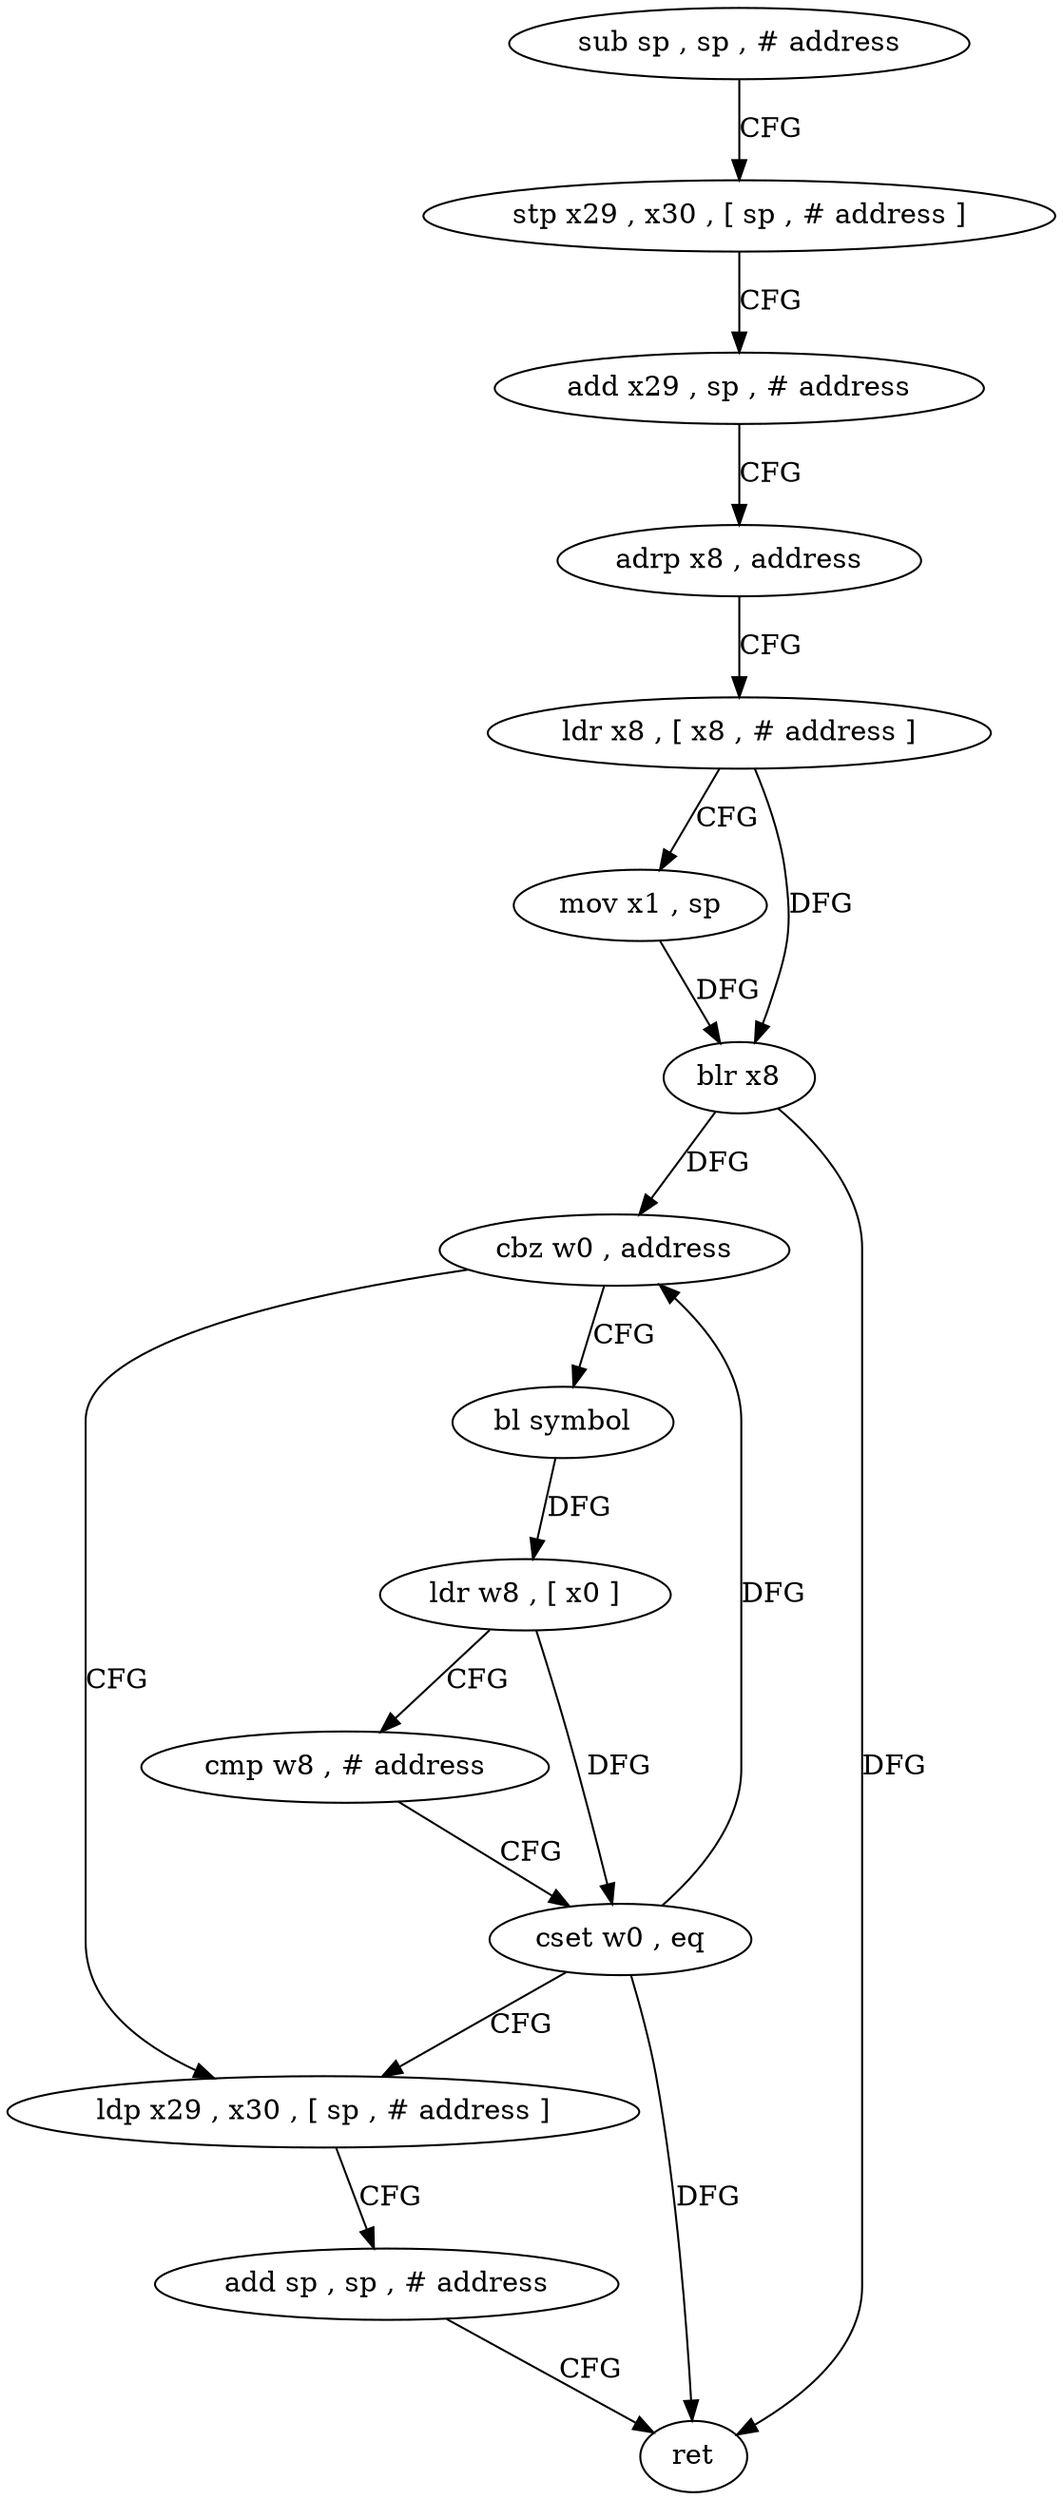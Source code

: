 digraph "func" {
"4211716" [label = "sub sp , sp , # address" ]
"4211720" [label = "stp x29 , x30 , [ sp , # address ]" ]
"4211724" [label = "add x29 , sp , # address" ]
"4211728" [label = "adrp x8 , address" ]
"4211732" [label = "ldr x8 , [ x8 , # address ]" ]
"4211736" [label = "mov x1 , sp" ]
"4211740" [label = "blr x8" ]
"4211744" [label = "cbz w0 , address" ]
"4211764" [label = "ldp x29 , x30 , [ sp , # address ]" ]
"4211748" [label = "bl symbol" ]
"4211768" [label = "add sp , sp , # address" ]
"4211772" [label = "ret" ]
"4211752" [label = "ldr w8 , [ x0 ]" ]
"4211756" [label = "cmp w8 , # address" ]
"4211760" [label = "cset w0 , eq" ]
"4211716" -> "4211720" [ label = "CFG" ]
"4211720" -> "4211724" [ label = "CFG" ]
"4211724" -> "4211728" [ label = "CFG" ]
"4211728" -> "4211732" [ label = "CFG" ]
"4211732" -> "4211736" [ label = "CFG" ]
"4211732" -> "4211740" [ label = "DFG" ]
"4211736" -> "4211740" [ label = "DFG" ]
"4211740" -> "4211744" [ label = "DFG" ]
"4211740" -> "4211772" [ label = "DFG" ]
"4211744" -> "4211764" [ label = "CFG" ]
"4211744" -> "4211748" [ label = "CFG" ]
"4211764" -> "4211768" [ label = "CFG" ]
"4211748" -> "4211752" [ label = "DFG" ]
"4211768" -> "4211772" [ label = "CFG" ]
"4211752" -> "4211756" [ label = "CFG" ]
"4211752" -> "4211760" [ label = "DFG" ]
"4211756" -> "4211760" [ label = "CFG" ]
"4211760" -> "4211764" [ label = "CFG" ]
"4211760" -> "4211744" [ label = "DFG" ]
"4211760" -> "4211772" [ label = "DFG" ]
}
